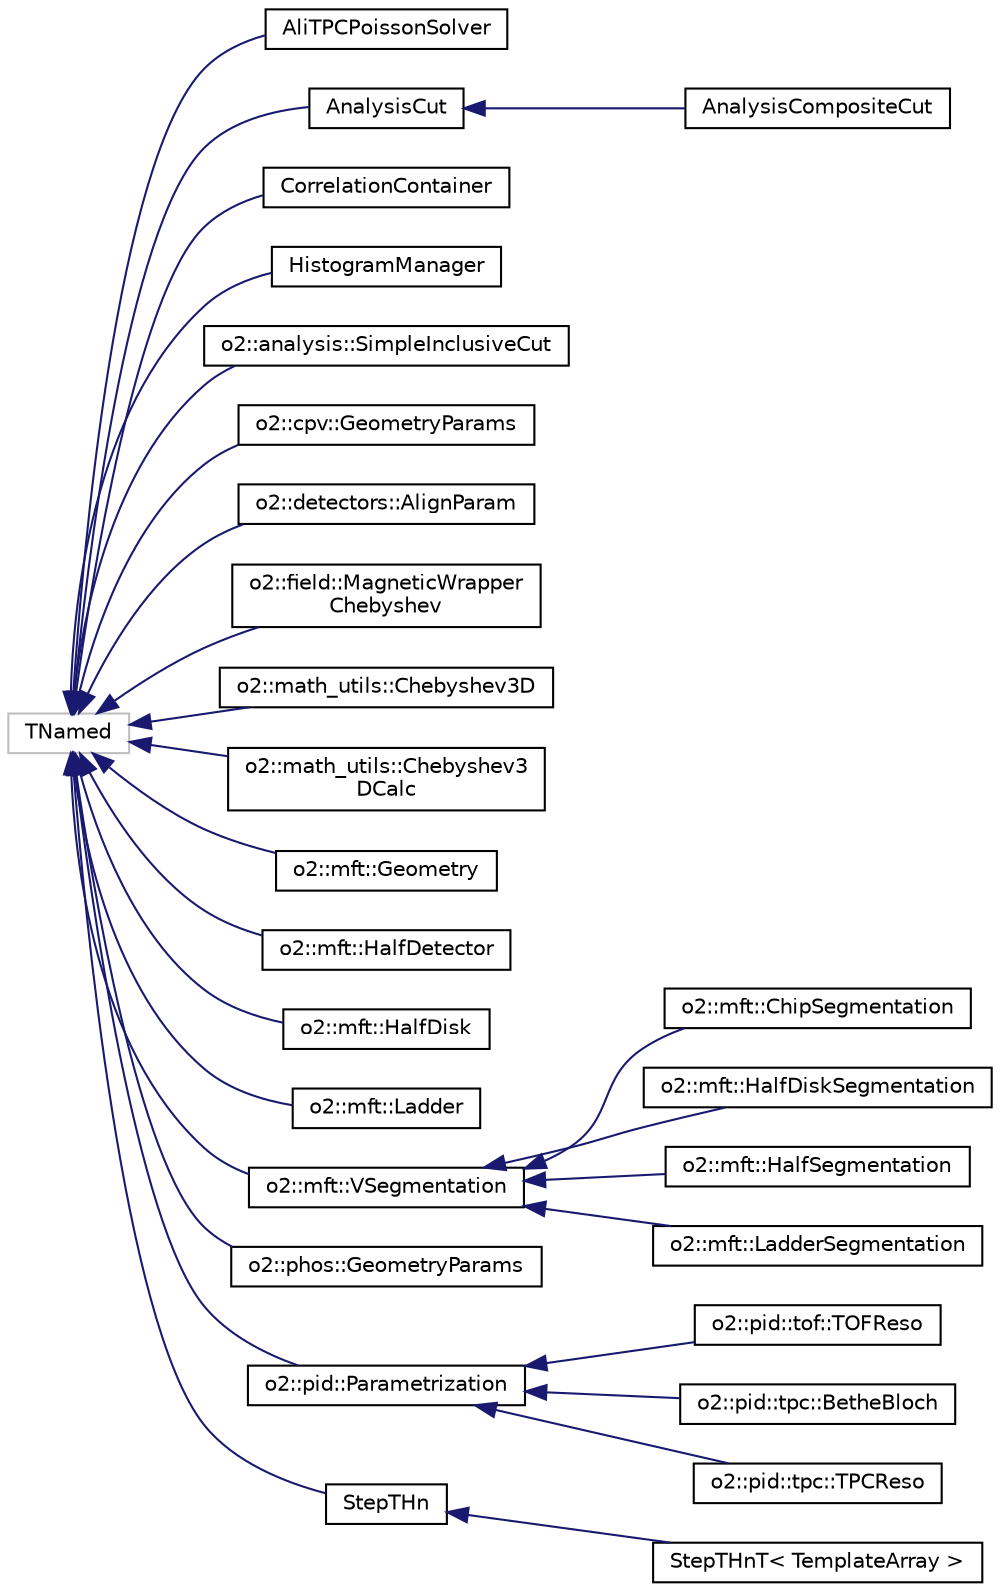 digraph "Graphical Class Hierarchy"
{
 // INTERACTIVE_SVG=YES
  bgcolor="transparent";
  edge [fontname="Helvetica",fontsize="10",labelfontname="Helvetica",labelfontsize="10"];
  node [fontname="Helvetica",fontsize="10",shape=record];
  rankdir="LR";
  Node3182 [label="TNamed",height=0.2,width=0.4,color="grey75"];
  Node3182 -> Node0 [dir="back",color="midnightblue",fontsize="10",style="solid",fontname="Helvetica"];
  Node0 [label="AliTPCPoissonSolver",height=0.2,width=0.4,color="black",URL="$dc/def/classAliTPCPoissonSolver.html"];
  Node3182 -> Node3184 [dir="back",color="midnightblue",fontsize="10",style="solid",fontname="Helvetica"];
  Node3184 [label="AnalysisCut",height=0.2,width=0.4,color="black",URL="$de/df4/classAnalysisCut.html"];
  Node3184 -> Node3185 [dir="back",color="midnightblue",fontsize="10",style="solid",fontname="Helvetica"];
  Node3185 [label="AnalysisCompositeCut",height=0.2,width=0.4,color="black",URL="$db/d7a/classAnalysisCompositeCut.html"];
  Node3182 -> Node3186 [dir="back",color="midnightblue",fontsize="10",style="solid",fontname="Helvetica"];
  Node3186 [label="CorrelationContainer",height=0.2,width=0.4,color="black",URL="$d8/d8f/classCorrelationContainer.html"];
  Node3182 -> Node3187 [dir="back",color="midnightblue",fontsize="10",style="solid",fontname="Helvetica"];
  Node3187 [label="HistogramManager",height=0.2,width=0.4,color="black",URL="$d7/d2c/classHistogramManager.html"];
  Node3182 -> Node3188 [dir="back",color="midnightblue",fontsize="10",style="solid",fontname="Helvetica"];
  Node3188 [label="o2::analysis::SimpleInclusiveCut",height=0.2,width=0.4,color="black",URL="$db/dee/classo2_1_1analysis_1_1SimpleInclusiveCut.html"];
  Node3182 -> Node3189 [dir="back",color="midnightblue",fontsize="10",style="solid",fontname="Helvetica"];
  Node3189 [label="o2::cpv::GeometryParams",height=0.2,width=0.4,color="black",URL="$d2/d97/classo2_1_1cpv_1_1GeometryParams.html"];
  Node3182 -> Node3190 [dir="back",color="midnightblue",fontsize="10",style="solid",fontname="Helvetica"];
  Node3190 [label="o2::detectors::AlignParam",height=0.2,width=0.4,color="black",URL="$dc/d50/classo2_1_1detectors_1_1AlignParam.html"];
  Node3182 -> Node3191 [dir="back",color="midnightblue",fontsize="10",style="solid",fontname="Helvetica"];
  Node3191 [label="o2::field::MagneticWrapper\lChebyshev",height=0.2,width=0.4,color="black",URL="$db/d53/classo2_1_1field_1_1MagneticWrapperChebyshev.html"];
  Node3182 -> Node3192 [dir="back",color="midnightblue",fontsize="10",style="solid",fontname="Helvetica"];
  Node3192 [label="o2::math_utils::Chebyshev3D",height=0.2,width=0.4,color="black",URL="$da/dd1/classo2_1_1math__utils_1_1Chebyshev3D.html"];
  Node3182 -> Node3193 [dir="back",color="midnightblue",fontsize="10",style="solid",fontname="Helvetica"];
  Node3193 [label="o2::math_utils::Chebyshev3\lDCalc",height=0.2,width=0.4,color="black",URL="$df/d49/classo2_1_1math__utils_1_1Chebyshev3DCalc.html"];
  Node3182 -> Node3194 [dir="back",color="midnightblue",fontsize="10",style="solid",fontname="Helvetica"];
  Node3194 [label="o2::mft::Geometry",height=0.2,width=0.4,color="black",URL="$d8/db1/classo2_1_1mft_1_1Geometry.html"];
  Node3182 -> Node3195 [dir="back",color="midnightblue",fontsize="10",style="solid",fontname="Helvetica"];
  Node3195 [label="o2::mft::HalfDetector",height=0.2,width=0.4,color="black",URL="$d6/daf/classo2_1_1mft_1_1HalfDetector.html"];
  Node3182 -> Node3196 [dir="back",color="midnightblue",fontsize="10",style="solid",fontname="Helvetica"];
  Node3196 [label="o2::mft::HalfDisk",height=0.2,width=0.4,color="black",URL="$d6/d53/classo2_1_1mft_1_1HalfDisk.html"];
  Node3182 -> Node3197 [dir="back",color="midnightblue",fontsize="10",style="solid",fontname="Helvetica"];
  Node3197 [label="o2::mft::Ladder",height=0.2,width=0.4,color="black",URL="$d6/d35/classo2_1_1mft_1_1Ladder.html"];
  Node3182 -> Node3198 [dir="back",color="midnightblue",fontsize="10",style="solid",fontname="Helvetica"];
  Node3198 [label="o2::mft::VSegmentation",height=0.2,width=0.4,color="black",URL="$d5/db8/classo2_1_1mft_1_1VSegmentation.html"];
  Node3198 -> Node3199 [dir="back",color="midnightblue",fontsize="10",style="solid",fontname="Helvetica"];
  Node3199 [label="o2::mft::ChipSegmentation",height=0.2,width=0.4,color="black",URL="$d1/d8e/classo2_1_1mft_1_1ChipSegmentation.html"];
  Node3198 -> Node3200 [dir="back",color="midnightblue",fontsize="10",style="solid",fontname="Helvetica"];
  Node3200 [label="o2::mft::HalfDiskSegmentation",height=0.2,width=0.4,color="black",URL="$d2/ddf/classo2_1_1mft_1_1HalfDiskSegmentation.html"];
  Node3198 -> Node3201 [dir="back",color="midnightblue",fontsize="10",style="solid",fontname="Helvetica"];
  Node3201 [label="o2::mft::HalfSegmentation",height=0.2,width=0.4,color="black",URL="$d2/da0/classo2_1_1mft_1_1HalfSegmentation.html"];
  Node3198 -> Node3202 [dir="back",color="midnightblue",fontsize="10",style="solid",fontname="Helvetica"];
  Node3202 [label="o2::mft::LadderSegmentation",height=0.2,width=0.4,color="black",URL="$df/dc2/classo2_1_1mft_1_1LadderSegmentation.html"];
  Node3182 -> Node3203 [dir="back",color="midnightblue",fontsize="10",style="solid",fontname="Helvetica"];
  Node3203 [label="o2::phos::GeometryParams",height=0.2,width=0.4,color="black",URL="$d4/d4b/classo2_1_1phos_1_1GeometryParams.html"];
  Node3182 -> Node3204 [dir="back",color="midnightblue",fontsize="10",style="solid",fontname="Helvetica"];
  Node3204 [label="o2::pid::Parametrization",height=0.2,width=0.4,color="black",URL="$de/dbd/classo2_1_1pid_1_1Parametrization.html",tooltip="Class to handle the parameters and the parametrization of a given detector response. "];
  Node3204 -> Node3205 [dir="back",color="midnightblue",fontsize="10",style="solid",fontname="Helvetica"];
  Node3205 [label="o2::pid::tof::TOFReso",height=0.2,width=0.4,color="black",URL="$df/d86/classo2_1_1pid_1_1tof_1_1TOFReso.html"];
  Node3204 -> Node3206 [dir="back",color="midnightblue",fontsize="10",style="solid",fontname="Helvetica"];
  Node3206 [label="o2::pid::tpc::BetheBloch",height=0.2,width=0.4,color="black",URL="$d1/d03/classo2_1_1pid_1_1tpc_1_1BetheBloch.html"];
  Node3204 -> Node3207 [dir="back",color="midnightblue",fontsize="10",style="solid",fontname="Helvetica"];
  Node3207 [label="o2::pid::tpc::TPCReso",height=0.2,width=0.4,color="black",URL="$d9/d25/classo2_1_1pid_1_1tpc_1_1TPCReso.html"];
  Node3182 -> Node3208 [dir="back",color="midnightblue",fontsize="10",style="solid",fontname="Helvetica"];
  Node3208 [label="StepTHn",height=0.2,width=0.4,color="black",URL="$d7/ddd/classStepTHn.html"];
  Node3208 -> Node3209 [dir="back",color="midnightblue",fontsize="10",style="solid",fontname="Helvetica"];
  Node3209 [label="StepTHnT\< TemplateArray \>",height=0.2,width=0.4,color="black",URL="$d2/d3f/classStepTHnT.html"];
}
